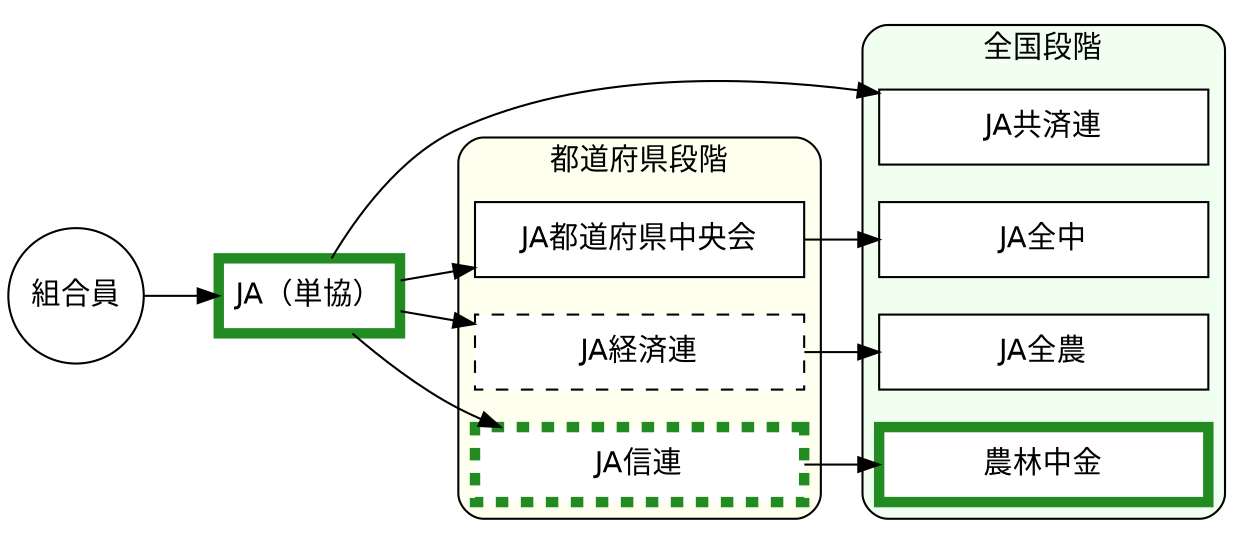 digraph ja {
  graph [rankdir = LR]

  node [fontname = Helvetica,
    shape = box,
    fixedsize = false,
    style = filled,
    fillcolor = white]
  組合員 [shape = circle, width = 0.9]
  JA（単協）
  node [width = 2.2]
  JA共済連; JA都道府県中央会; JA全農; 農林中金; JA全中
  node [style = "dashed,filled"]
  JA経済連; JA信連

  JA（単協） [color = "#228B22", penwidth = 5]
  JA信連 [color = "#228B22", penwidth = 5]
  農林中金 [color = "#228B22", penwidth = 5]

  edge []
  組合員 -> JA（単協）
  JA（単協） -> JA経済連 -> JA全農
  JA（単協） -> JA共済連
  JA（単協） -> JA信連 -> 農林中金
  JA（単協） -> JA都道府県中央会 -> JA全中

  subgraph cluster1 {
    label = "都道府県段階"
    fontname = Helvetica
    bgcolor = ivory
    style = rounded
    JA信連 -> JA経済連 -> JA都道府県中央会 [style=invis, constraint=true]
    {rank = same; JA経済連; JA信連; JA都道府県中央会}
  }
  subgraph cluster0 {
    label = "全国段階"
    fontname = Helvetica
    bgcolor = honeydew
    style = rounded
    農林中金 -> JA全農 -> JA全中 -> JA共済連 [style=invis, constraint=false]
    {rank = same; JA全農; JA共済連; 農林中金; JA全中}
  }
}